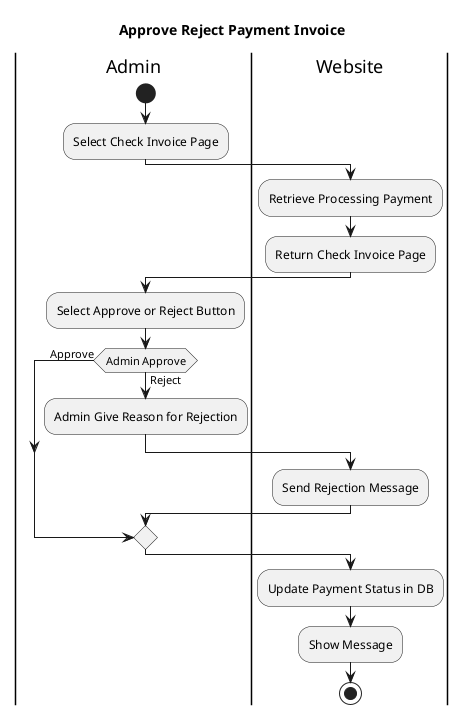 @startuml
title Approve Reject Payment Invoice
|Admin|
start
    :Select Check Invoice Page;
|Website|
    :Retrieve Processing Payment;
    :Return Check Invoice Page;
|Admin|
    :Select Approve or Reject Button;    
if (Admin Approve) is (Approve) then
else (Reject)
    :Admin Give Reason for Rejection;
|Website|
    :Send Rejection Message;
endif
    :Update Payment Status in DB;
    :Show Message;
stop
@enduml